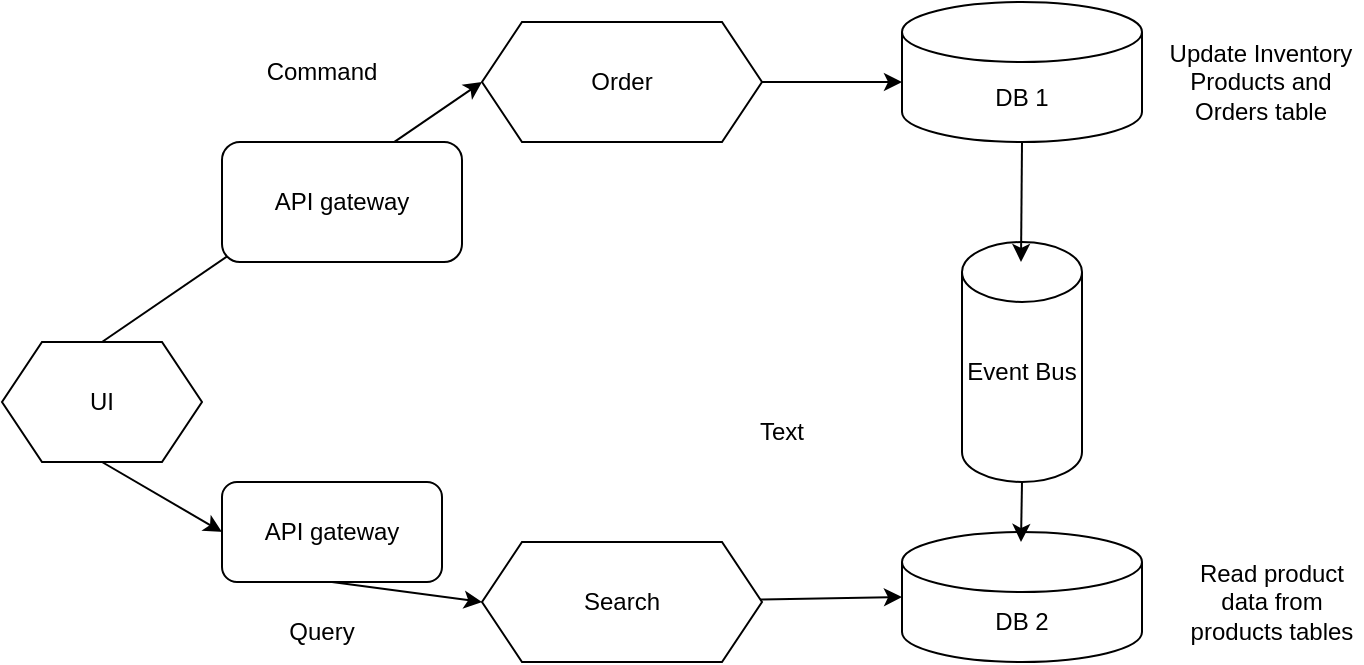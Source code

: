 <mxfile version="24.8.4">
  <diagram name="Page-1" id="V8ddh_676SYtAx8cNdxi">
    <mxGraphModel dx="1026" dy="423" grid="1" gridSize="10" guides="1" tooltips="1" connect="1" arrows="1" fold="1" page="1" pageScale="1" pageWidth="850" pageHeight="1100" math="0" shadow="0">
      <root>
        <mxCell id="0" />
        <mxCell id="1" parent="0" />
        <mxCell id="9-pRpO2KgaCU4TwoLPr3-3" value="" style="shape=hexagon;perimeter=hexagonPerimeter2;whiteSpace=wrap;html=1;fixedSize=1;" vertex="1" parent="1">
          <mxGeometry x="30" y="220" width="100" height="60" as="geometry" />
        </mxCell>
        <mxCell id="9-pRpO2KgaCU4TwoLPr3-4" value="UI" style="text;html=1;align=center;verticalAlign=middle;whiteSpace=wrap;rounded=0;" vertex="1" parent="1">
          <mxGeometry x="50" y="235" width="60" height="30" as="geometry" />
        </mxCell>
        <mxCell id="9-pRpO2KgaCU4TwoLPr3-5" value="" style="endArrow=classic;html=1;rounded=0;entryX=0;entryY=0.5;entryDx=0;entryDy=0;exitX=0.5;exitY=0;exitDx=0;exitDy=0;" edge="1" parent="1" source="9-pRpO2KgaCU4TwoLPr3-3" target="9-pRpO2KgaCU4TwoLPr3-6">
          <mxGeometry width="50" height="50" relative="1" as="geometry">
            <mxPoint x="180" y="200" as="sourcePoint" />
            <mxPoint x="280" y="110" as="targetPoint" />
          </mxGeometry>
        </mxCell>
        <mxCell id="9-pRpO2KgaCU4TwoLPr3-6" value="Order" style="shape=hexagon;perimeter=hexagonPerimeter2;whiteSpace=wrap;html=1;fixedSize=1;" vertex="1" parent="1">
          <mxGeometry x="270" y="60" width="140" height="60" as="geometry" />
        </mxCell>
        <mxCell id="9-pRpO2KgaCU4TwoLPr3-7" value="Search" style="shape=hexagon;perimeter=hexagonPerimeter2;whiteSpace=wrap;html=1;fixedSize=1;" vertex="1" parent="1">
          <mxGeometry x="270" y="320" width="140" height="60" as="geometry" />
        </mxCell>
        <mxCell id="9-pRpO2KgaCU4TwoLPr3-8" value="" style="endArrow=classic;html=1;rounded=0;exitX=0.5;exitY=1;exitDx=0;exitDy=0;entryX=0;entryY=0.5;entryDx=0;entryDy=0;" edge="1" parent="1" source="9-pRpO2KgaCU4TwoLPr3-24" target="9-pRpO2KgaCU4TwoLPr3-7">
          <mxGeometry width="50" height="50" relative="1" as="geometry">
            <mxPoint x="400" y="250" as="sourcePoint" />
            <mxPoint x="450" y="200" as="targetPoint" />
          </mxGeometry>
        </mxCell>
        <mxCell id="9-pRpO2KgaCU4TwoLPr3-9" value="" style="endArrow=classic;html=1;rounded=0;exitX=1;exitY=0.5;exitDx=0;exitDy=0;" edge="1" parent="1" source="9-pRpO2KgaCU4TwoLPr3-6">
          <mxGeometry width="50" height="50" relative="1" as="geometry">
            <mxPoint x="400" y="250" as="sourcePoint" />
            <mxPoint x="480" y="90" as="targetPoint" />
          </mxGeometry>
        </mxCell>
        <mxCell id="9-pRpO2KgaCU4TwoLPr3-10" value="DB 1" style="shape=cylinder3;whiteSpace=wrap;html=1;boundedLbl=1;backgroundOutline=1;size=15;" vertex="1" parent="1">
          <mxGeometry x="480" y="50" width="120" height="70" as="geometry" />
        </mxCell>
        <mxCell id="9-pRpO2KgaCU4TwoLPr3-11" value="" style="shape=cylinder3;whiteSpace=wrap;html=1;boundedLbl=1;backgroundOutline=1;size=15;" vertex="1" parent="1">
          <mxGeometry x="510" y="170" width="60" height="120" as="geometry" />
        </mxCell>
        <mxCell id="9-pRpO2KgaCU4TwoLPr3-12" value="" style="endArrow=classic;html=1;rounded=0;" edge="1" parent="1">
          <mxGeometry width="50" height="50" relative="1" as="geometry">
            <mxPoint x="540" y="120" as="sourcePoint" />
            <mxPoint x="539.5" y="180" as="targetPoint" />
          </mxGeometry>
        </mxCell>
        <mxCell id="9-pRpO2KgaCU4TwoLPr3-13" value="DB 2" style="shape=cylinder3;whiteSpace=wrap;html=1;boundedLbl=1;backgroundOutline=1;size=15;" vertex="1" parent="1">
          <mxGeometry x="480" y="315" width="120" height="65" as="geometry" />
        </mxCell>
        <mxCell id="9-pRpO2KgaCU4TwoLPr3-14" value="" style="endArrow=classic;html=1;rounded=0;entryX=0;entryY=0.5;entryDx=0;entryDy=0;entryPerimeter=0;" edge="1" parent="1" source="9-pRpO2KgaCU4TwoLPr3-7" target="9-pRpO2KgaCU4TwoLPr3-13">
          <mxGeometry width="50" height="50" relative="1" as="geometry">
            <mxPoint x="400" y="250" as="sourcePoint" />
            <mxPoint x="450" y="200" as="targetPoint" />
          </mxGeometry>
        </mxCell>
        <mxCell id="9-pRpO2KgaCU4TwoLPr3-15" value="" style="endArrow=classic;html=1;rounded=0;" edge="1" parent="1">
          <mxGeometry width="50" height="50" relative="1" as="geometry">
            <mxPoint x="540" y="290" as="sourcePoint" />
            <mxPoint x="539.5" y="320" as="targetPoint" />
          </mxGeometry>
        </mxCell>
        <mxCell id="9-pRpO2KgaCU4TwoLPr3-16" value="Event Bus" style="text;html=1;align=center;verticalAlign=middle;whiteSpace=wrap;rounded=0;" vertex="1" parent="1">
          <mxGeometry x="510" y="220" width="60" height="30" as="geometry" />
        </mxCell>
        <mxCell id="9-pRpO2KgaCU4TwoLPr3-17" value="Update Inventory Products and Orders table" style="text;html=1;align=center;verticalAlign=middle;whiteSpace=wrap;rounded=0;" vertex="1" parent="1">
          <mxGeometry x="609" y="70" width="101" height="40" as="geometry" />
        </mxCell>
        <mxCell id="9-pRpO2KgaCU4TwoLPr3-18" value="Read product data from products tables" style="text;html=1;align=center;verticalAlign=middle;whiteSpace=wrap;rounded=0;" vertex="1" parent="1">
          <mxGeometry x="620" y="330" width="90" height="40" as="geometry" />
        </mxCell>
        <mxCell id="9-pRpO2KgaCU4TwoLPr3-20" value="API gateway" style="rounded=1;whiteSpace=wrap;html=1;" vertex="1" parent="1">
          <mxGeometry x="140" y="120" width="120" height="60" as="geometry" />
        </mxCell>
        <mxCell id="9-pRpO2KgaCU4TwoLPr3-25" value="" style="endArrow=classic;html=1;rounded=0;exitX=0.5;exitY=1;exitDx=0;exitDy=0;entryX=0;entryY=0.5;entryDx=0;entryDy=0;" edge="1" parent="1" source="9-pRpO2KgaCU4TwoLPr3-3" target="9-pRpO2KgaCU4TwoLPr3-24">
          <mxGeometry width="50" height="50" relative="1" as="geometry">
            <mxPoint x="180" y="265" as="sourcePoint" />
            <mxPoint x="270" y="350" as="targetPoint" />
          </mxGeometry>
        </mxCell>
        <mxCell id="9-pRpO2KgaCU4TwoLPr3-24" value="API gateway" style="rounded=1;whiteSpace=wrap;html=1;" vertex="1" parent="1">
          <mxGeometry x="140" y="290" width="110" height="50" as="geometry" />
        </mxCell>
        <mxCell id="9-pRpO2KgaCU4TwoLPr3-28" value="Text" style="text;html=1;align=center;verticalAlign=middle;whiteSpace=wrap;rounded=0;" vertex="1" parent="1">
          <mxGeometry x="390" y="250" width="60" height="30" as="geometry" />
        </mxCell>
        <mxCell id="9-pRpO2KgaCU4TwoLPr3-29" value="Command" style="text;html=1;align=center;verticalAlign=middle;whiteSpace=wrap;rounded=0;" vertex="1" parent="1">
          <mxGeometry x="160" y="70" width="60" height="30" as="geometry" />
        </mxCell>
        <mxCell id="9-pRpO2KgaCU4TwoLPr3-30" value="Query" style="text;html=1;align=center;verticalAlign=middle;whiteSpace=wrap;rounded=0;" vertex="1" parent="1">
          <mxGeometry x="160" y="350" width="60" height="30" as="geometry" />
        </mxCell>
      </root>
    </mxGraphModel>
  </diagram>
</mxfile>
